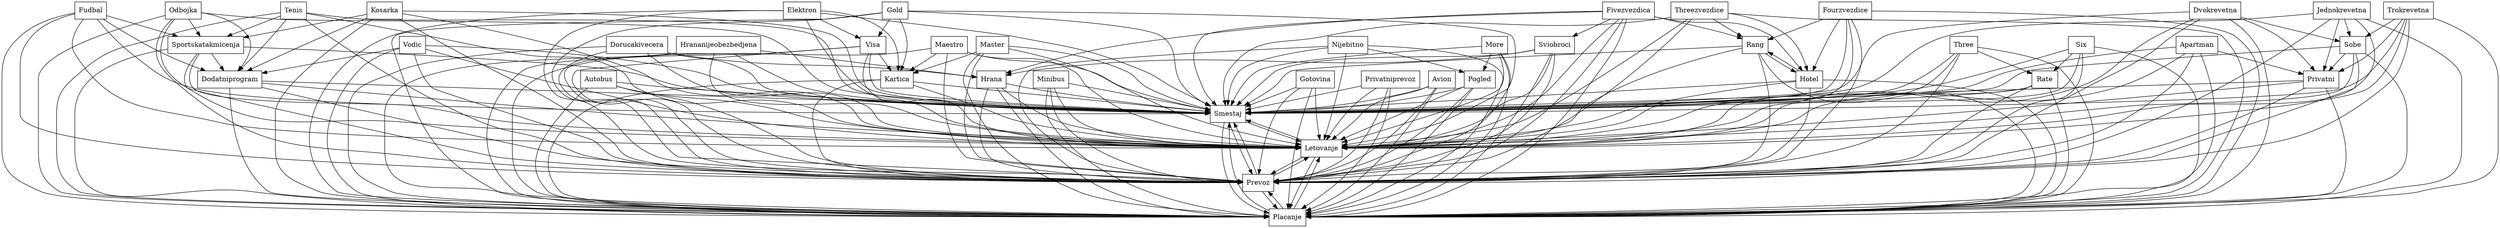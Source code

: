 digraph{
graph [rankdir=TB];
node [shape=box];
edge [arrowhead=normal];
0[label="Tenis",]
1[label="Rang",]
2[label="Elektron",]
3[label="Smestaj",]
4[label="Sviobroci",]
5[label="Autobus",]
6[label="Kosarka",]
7[label="Fudbal",]
8[label="Kartica",]
9[label="Three",]
10[label="Fivezvezdica",]
11[label="Vodic",]
12[label="Apartman",]
13[label="Six",]
14[label="Maestro",]
15[label="Letovanje",]
16[label="Dorucakivecera",]
17[label="Gold",]
18[label="Placanje",]
19[label="Master",]
20[label="Sobe",]
21[label="Pogled",]
22[label="Dvokrevetna",]
23[label="Hrananijeobezbedjena",]
24[label="Rate",]
25[label="Threezvezdice",]
26[label="Visa",]
27[label="Minibus",]
28[label="Dodatniprogram",]
29[label="Gotovina",]
30[label="Privatniprevoz",]
31[label="Nijebitno",]
32[label="Hrana",]
33[label="Hotel",]
34[label="Privatni",]
35[label="Sportskatakmicenja",]
36[label="Avion",]
37[label="Odbojka",]
38[label="More",]
39[label="Jednokrevetna",]
40[label="Fourzvezdice",]
41[label="Prevoz",]
42[label="Trokrevetna",]
0->3[label="",]
0->15[label="",]
0->18[label="",]
0->28[label="",]
0->35[label="",]
0->41[label="",]
1->3[label="",]
1->15[label="",]
1->18[label="",]
1->33[label="",]
1->41[label="",]
2->3[label="",]
2->8[label="",]
2->15[label="",]
2->18[label="",]
2->26[label="",]
2->41[label="",]
3->15[label="",]
3->18[label="",]
3->41[label="",]
4->3[label="",]
4->15[label="",]
4->18[label="",]
4->32[label="",]
4->41[label="",]
5->3[label="",]
5->15[label="",]
5->18[label="",]
5->41[label="",]
6->3[label="",]
6->15[label="",]
6->18[label="",]
6->28[label="",]
6->35[label="",]
6->41[label="",]
7->3[label="",]
7->15[label="",]
7->18[label="",]
7->28[label="",]
7->35[label="",]
7->41[label="",]
8->3[label="",]
8->15[label="",]
8->18[label="",]
8->41[label="",]
9->3[label="",]
9->15[label="",]
9->18[label="",]
9->24[label="",]
9->41[label="",]
10->1[label="",]
10->3[label="",]
10->4[label="",]
10->15[label="",]
10->18[label="",]
10->32[label="",]
10->33[label="",]
10->41[label="",]
11->3[label="",]
11->15[label="",]
11->18[label="",]
11->28[label="",]
11->41[label="",]
12->3[label="",]
12->15[label="",]
12->18[label="",]
12->34[label="",]
12->41[label="",]
13->3[label="",]
13->15[label="",]
13->18[label="",]
13->24[label="",]
13->41[label="",]
14->3[label="",]
14->8[label="",]
14->15[label="",]
14->18[label="",]
14->41[label="",]
15->3[label="",]
15->18[label="",]
15->41[label="",]
16->3[label="",]
16->15[label="",]
16->18[label="",]
16->32[label="",]
16->41[label="",]
17->3[label="",]
17->8[label="",]
17->15[label="",]
17->18[label="",]
17->26[label="",]
17->41[label="",]
18->3[label="",]
18->15[label="",]
18->41[label="",]
19->3[label="",]
19->8[label="",]
19->15[label="",]
19->18[label="",]
19->41[label="",]
20->3[label="",]
20->15[label="",]
20->18[label="",]
20->34[label="",]
20->41[label="",]
21->3[label="",]
21->15[label="",]
21->18[label="",]
21->41[label="",]
22->3[label="",]
22->15[label="",]
22->18[label="",]
22->20[label="",]
22->34[label="",]
22->41[label="",]
23->3[label="",]
23->15[label="",]
23->18[label="",]
23->32[label="",]
23->41[label="",]
24->3[label="",]
24->15[label="",]
24->18[label="",]
24->41[label="",]
25->1[label="",]
25->3[label="",]
25->15[label="",]
25->18[label="",]
25->33[label="",]
25->41[label="",]
26->3[label="",]
26->8[label="",]
26->15[label="",]
26->18[label="",]
26->41[label="",]
27->3[label="",]
27->15[label="",]
27->18[label="",]
27->41[label="",]
28->3[label="",]
28->15[label="",]
28->18[label="",]
28->41[label="",]
29->3[label="",]
29->15[label="",]
29->18[label="",]
29->41[label="",]
30->3[label="",]
30->15[label="",]
30->18[label="",]
30->41[label="",]
31->3[label="",]
31->15[label="",]
31->18[label="",]
31->21[label="",]
31->41[label="",]
32->3[label="",]
32->15[label="",]
32->18[label="",]
32->41[label="",]
33->1[label="",]
33->3[label="",]
33->15[label="",]
33->18[label="",]
33->41[label="",]
34->3[label="",]
34->15[label="",]
34->18[label="",]
34->41[label="",]
35->3[label="",]
35->15[label="",]
35->18[label="",]
35->28[label="",]
35->41[label="",]
36->3[label="",]
36->15[label="",]
36->18[label="",]
36->41[label="",]
37->3[label="",]
37->15[label="",]
37->18[label="",]
37->28[label="",]
37->35[label="",]
37->41[label="",]
38->3[label="",]
38->15[label="",]
38->18[label="",]
38->21[label="",]
38->41[label="",]
39->3[label="",]
39->15[label="",]
39->18[label="",]
39->20[label="",]
39->34[label="",]
39->41[label="",]
40->1[label="",]
40->3[label="",]
40->15[label="",]
40->18[label="",]
40->33[label="",]
40->41[label="",]
41->3[label="",]
41->15[label="",]
41->18[label="",]
42->3[label="",]
42->15[label="",]
42->18[label="",]
42->20[label="",]
42->34[label="",]
42->41[label="",]
}
